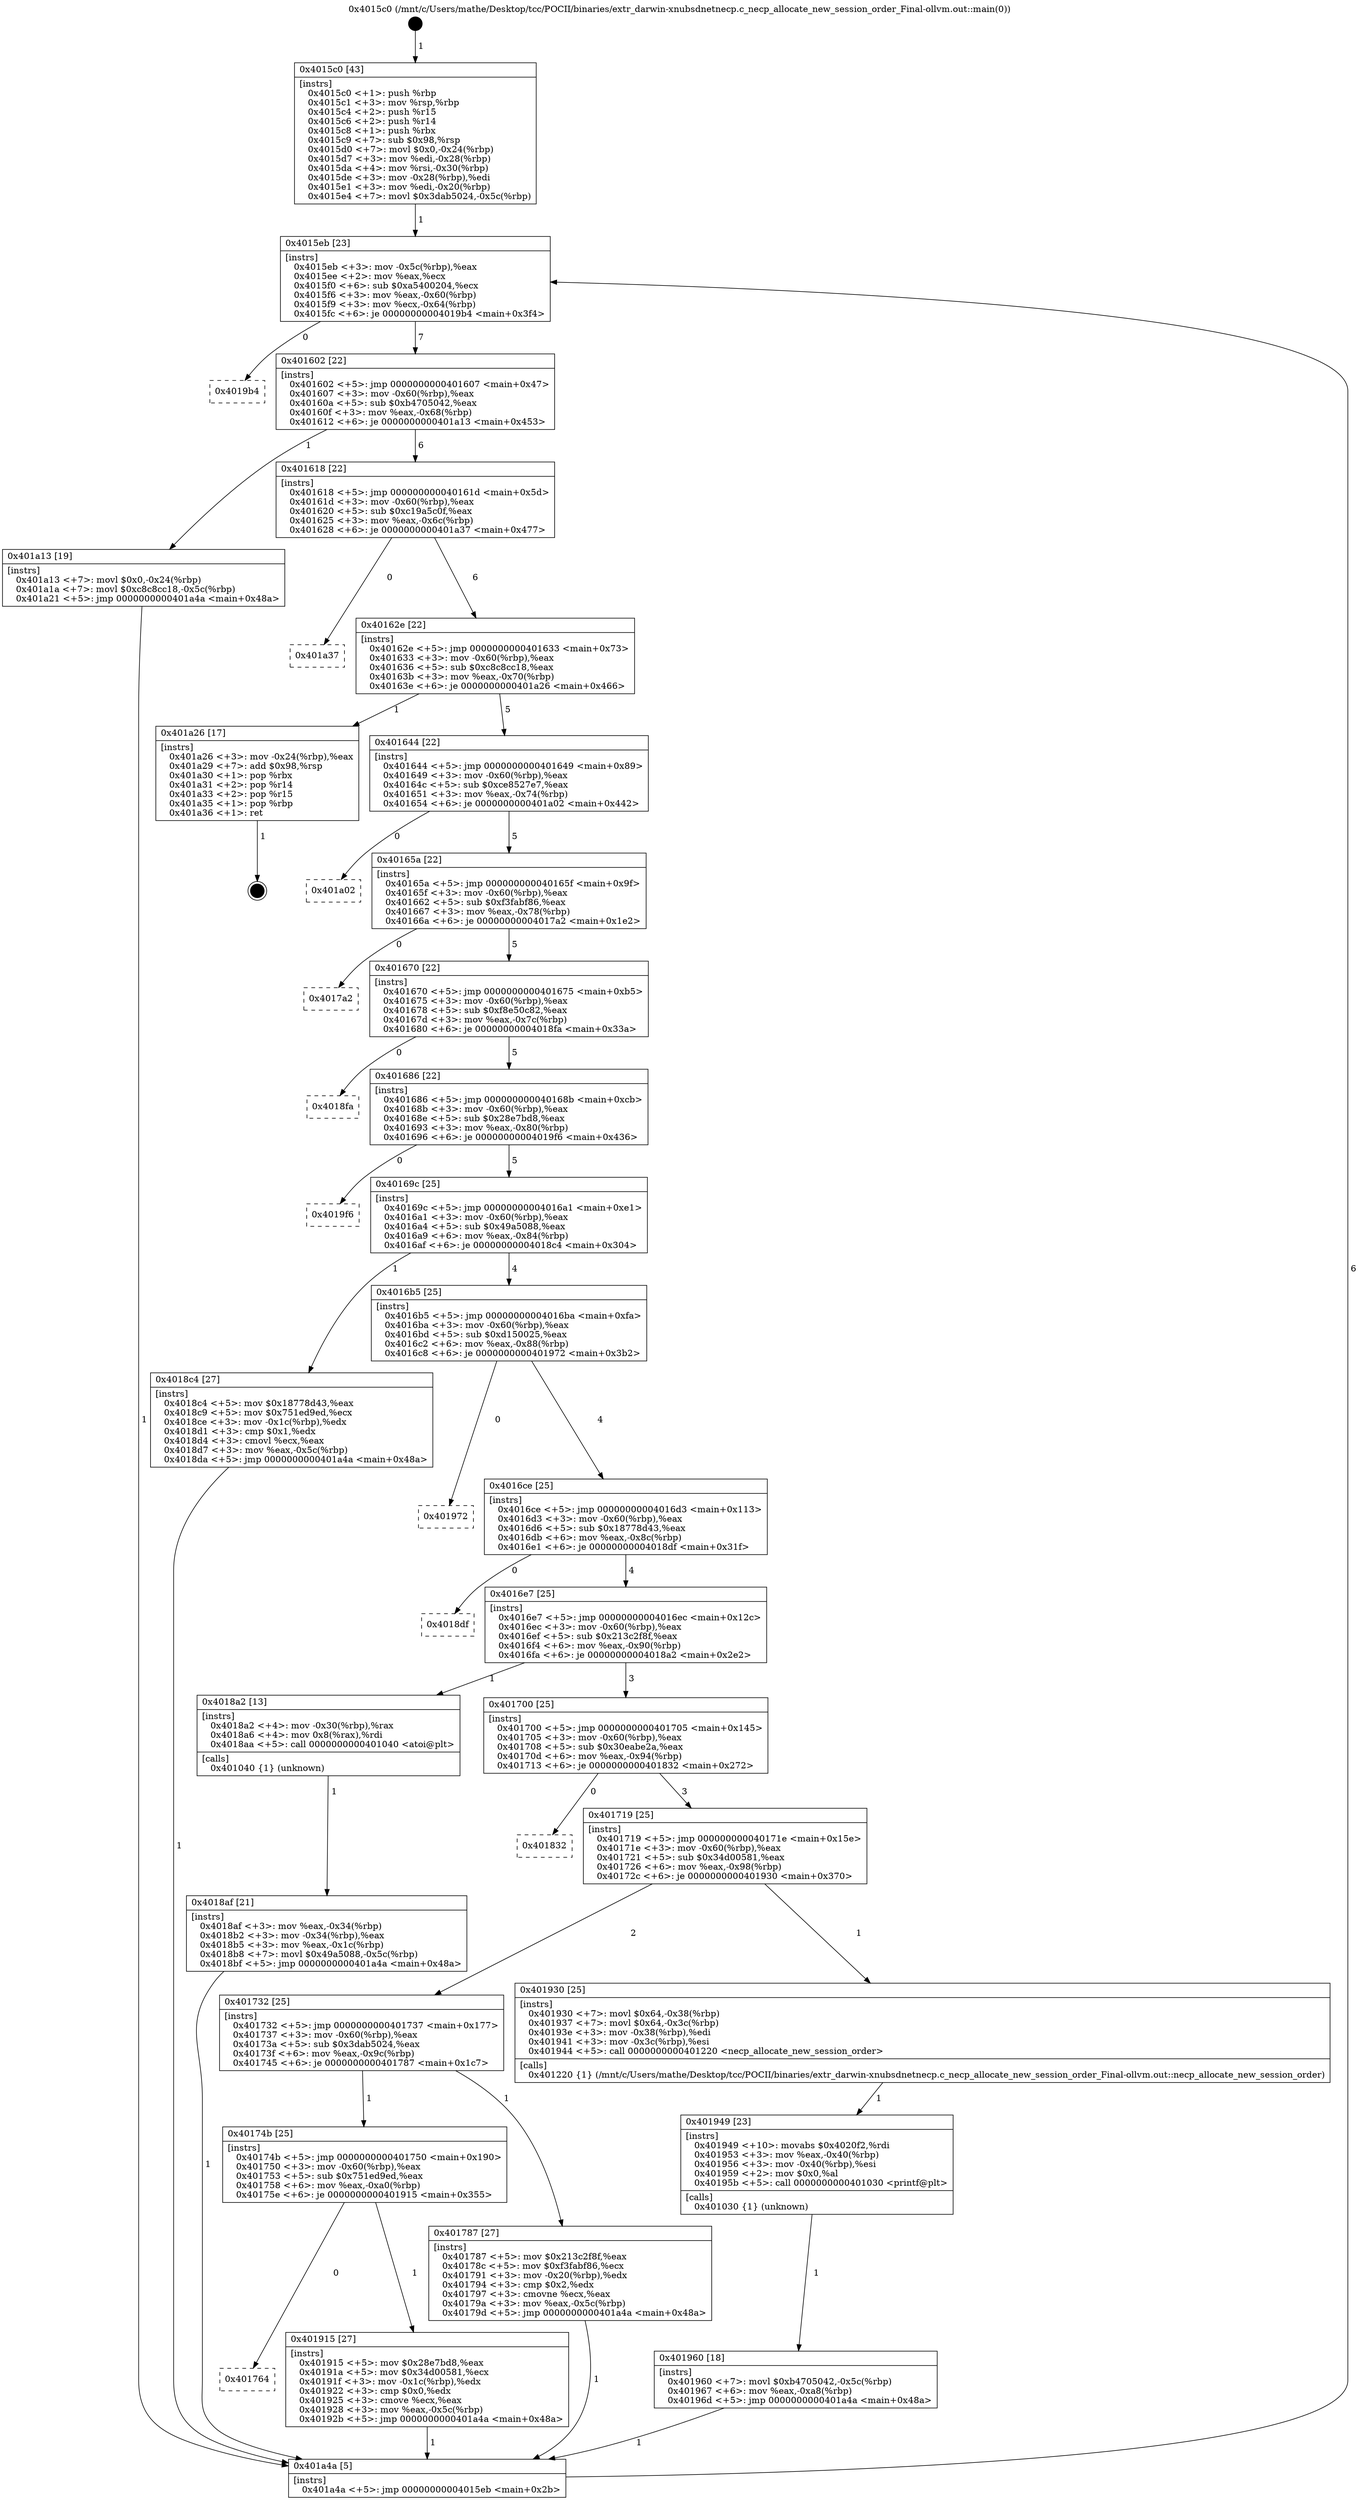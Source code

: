 digraph "0x4015c0" {
  label = "0x4015c0 (/mnt/c/Users/mathe/Desktop/tcc/POCII/binaries/extr_darwin-xnubsdnetnecp.c_necp_allocate_new_session_order_Final-ollvm.out::main(0))"
  labelloc = "t"
  node[shape=record]

  Entry [label="",width=0.3,height=0.3,shape=circle,fillcolor=black,style=filled]
  "0x4015eb" [label="{
     0x4015eb [23]\l
     | [instrs]\l
     &nbsp;&nbsp;0x4015eb \<+3\>: mov -0x5c(%rbp),%eax\l
     &nbsp;&nbsp;0x4015ee \<+2\>: mov %eax,%ecx\l
     &nbsp;&nbsp;0x4015f0 \<+6\>: sub $0xa5400204,%ecx\l
     &nbsp;&nbsp;0x4015f6 \<+3\>: mov %eax,-0x60(%rbp)\l
     &nbsp;&nbsp;0x4015f9 \<+3\>: mov %ecx,-0x64(%rbp)\l
     &nbsp;&nbsp;0x4015fc \<+6\>: je 00000000004019b4 \<main+0x3f4\>\l
  }"]
  "0x4019b4" [label="{
     0x4019b4\l
  }", style=dashed]
  "0x401602" [label="{
     0x401602 [22]\l
     | [instrs]\l
     &nbsp;&nbsp;0x401602 \<+5\>: jmp 0000000000401607 \<main+0x47\>\l
     &nbsp;&nbsp;0x401607 \<+3\>: mov -0x60(%rbp),%eax\l
     &nbsp;&nbsp;0x40160a \<+5\>: sub $0xb4705042,%eax\l
     &nbsp;&nbsp;0x40160f \<+3\>: mov %eax,-0x68(%rbp)\l
     &nbsp;&nbsp;0x401612 \<+6\>: je 0000000000401a13 \<main+0x453\>\l
  }"]
  Exit [label="",width=0.3,height=0.3,shape=circle,fillcolor=black,style=filled,peripheries=2]
  "0x401a13" [label="{
     0x401a13 [19]\l
     | [instrs]\l
     &nbsp;&nbsp;0x401a13 \<+7\>: movl $0x0,-0x24(%rbp)\l
     &nbsp;&nbsp;0x401a1a \<+7\>: movl $0xc8c8cc18,-0x5c(%rbp)\l
     &nbsp;&nbsp;0x401a21 \<+5\>: jmp 0000000000401a4a \<main+0x48a\>\l
  }"]
  "0x401618" [label="{
     0x401618 [22]\l
     | [instrs]\l
     &nbsp;&nbsp;0x401618 \<+5\>: jmp 000000000040161d \<main+0x5d\>\l
     &nbsp;&nbsp;0x40161d \<+3\>: mov -0x60(%rbp),%eax\l
     &nbsp;&nbsp;0x401620 \<+5\>: sub $0xc19a5c0f,%eax\l
     &nbsp;&nbsp;0x401625 \<+3\>: mov %eax,-0x6c(%rbp)\l
     &nbsp;&nbsp;0x401628 \<+6\>: je 0000000000401a37 \<main+0x477\>\l
  }"]
  "0x401960" [label="{
     0x401960 [18]\l
     | [instrs]\l
     &nbsp;&nbsp;0x401960 \<+7\>: movl $0xb4705042,-0x5c(%rbp)\l
     &nbsp;&nbsp;0x401967 \<+6\>: mov %eax,-0xa8(%rbp)\l
     &nbsp;&nbsp;0x40196d \<+5\>: jmp 0000000000401a4a \<main+0x48a\>\l
  }"]
  "0x401a37" [label="{
     0x401a37\l
  }", style=dashed]
  "0x40162e" [label="{
     0x40162e [22]\l
     | [instrs]\l
     &nbsp;&nbsp;0x40162e \<+5\>: jmp 0000000000401633 \<main+0x73\>\l
     &nbsp;&nbsp;0x401633 \<+3\>: mov -0x60(%rbp),%eax\l
     &nbsp;&nbsp;0x401636 \<+5\>: sub $0xc8c8cc18,%eax\l
     &nbsp;&nbsp;0x40163b \<+3\>: mov %eax,-0x70(%rbp)\l
     &nbsp;&nbsp;0x40163e \<+6\>: je 0000000000401a26 \<main+0x466\>\l
  }"]
  "0x401949" [label="{
     0x401949 [23]\l
     | [instrs]\l
     &nbsp;&nbsp;0x401949 \<+10\>: movabs $0x4020f2,%rdi\l
     &nbsp;&nbsp;0x401953 \<+3\>: mov %eax,-0x40(%rbp)\l
     &nbsp;&nbsp;0x401956 \<+3\>: mov -0x40(%rbp),%esi\l
     &nbsp;&nbsp;0x401959 \<+2\>: mov $0x0,%al\l
     &nbsp;&nbsp;0x40195b \<+5\>: call 0000000000401030 \<printf@plt\>\l
     | [calls]\l
     &nbsp;&nbsp;0x401030 \{1\} (unknown)\l
  }"]
  "0x401a26" [label="{
     0x401a26 [17]\l
     | [instrs]\l
     &nbsp;&nbsp;0x401a26 \<+3\>: mov -0x24(%rbp),%eax\l
     &nbsp;&nbsp;0x401a29 \<+7\>: add $0x98,%rsp\l
     &nbsp;&nbsp;0x401a30 \<+1\>: pop %rbx\l
     &nbsp;&nbsp;0x401a31 \<+2\>: pop %r14\l
     &nbsp;&nbsp;0x401a33 \<+2\>: pop %r15\l
     &nbsp;&nbsp;0x401a35 \<+1\>: pop %rbp\l
     &nbsp;&nbsp;0x401a36 \<+1\>: ret\l
  }"]
  "0x401644" [label="{
     0x401644 [22]\l
     | [instrs]\l
     &nbsp;&nbsp;0x401644 \<+5\>: jmp 0000000000401649 \<main+0x89\>\l
     &nbsp;&nbsp;0x401649 \<+3\>: mov -0x60(%rbp),%eax\l
     &nbsp;&nbsp;0x40164c \<+5\>: sub $0xce8527e7,%eax\l
     &nbsp;&nbsp;0x401651 \<+3\>: mov %eax,-0x74(%rbp)\l
     &nbsp;&nbsp;0x401654 \<+6\>: je 0000000000401a02 \<main+0x442\>\l
  }"]
  "0x401764" [label="{
     0x401764\l
  }", style=dashed]
  "0x401a02" [label="{
     0x401a02\l
  }", style=dashed]
  "0x40165a" [label="{
     0x40165a [22]\l
     | [instrs]\l
     &nbsp;&nbsp;0x40165a \<+5\>: jmp 000000000040165f \<main+0x9f\>\l
     &nbsp;&nbsp;0x40165f \<+3\>: mov -0x60(%rbp),%eax\l
     &nbsp;&nbsp;0x401662 \<+5\>: sub $0xf3fabf86,%eax\l
     &nbsp;&nbsp;0x401667 \<+3\>: mov %eax,-0x78(%rbp)\l
     &nbsp;&nbsp;0x40166a \<+6\>: je 00000000004017a2 \<main+0x1e2\>\l
  }"]
  "0x401915" [label="{
     0x401915 [27]\l
     | [instrs]\l
     &nbsp;&nbsp;0x401915 \<+5\>: mov $0x28e7bd8,%eax\l
     &nbsp;&nbsp;0x40191a \<+5\>: mov $0x34d00581,%ecx\l
     &nbsp;&nbsp;0x40191f \<+3\>: mov -0x1c(%rbp),%edx\l
     &nbsp;&nbsp;0x401922 \<+3\>: cmp $0x0,%edx\l
     &nbsp;&nbsp;0x401925 \<+3\>: cmove %ecx,%eax\l
     &nbsp;&nbsp;0x401928 \<+3\>: mov %eax,-0x5c(%rbp)\l
     &nbsp;&nbsp;0x40192b \<+5\>: jmp 0000000000401a4a \<main+0x48a\>\l
  }"]
  "0x4017a2" [label="{
     0x4017a2\l
  }", style=dashed]
  "0x401670" [label="{
     0x401670 [22]\l
     | [instrs]\l
     &nbsp;&nbsp;0x401670 \<+5\>: jmp 0000000000401675 \<main+0xb5\>\l
     &nbsp;&nbsp;0x401675 \<+3\>: mov -0x60(%rbp),%eax\l
     &nbsp;&nbsp;0x401678 \<+5\>: sub $0xf8e50c82,%eax\l
     &nbsp;&nbsp;0x40167d \<+3\>: mov %eax,-0x7c(%rbp)\l
     &nbsp;&nbsp;0x401680 \<+6\>: je 00000000004018fa \<main+0x33a\>\l
  }"]
  "0x4018af" [label="{
     0x4018af [21]\l
     | [instrs]\l
     &nbsp;&nbsp;0x4018af \<+3\>: mov %eax,-0x34(%rbp)\l
     &nbsp;&nbsp;0x4018b2 \<+3\>: mov -0x34(%rbp),%eax\l
     &nbsp;&nbsp;0x4018b5 \<+3\>: mov %eax,-0x1c(%rbp)\l
     &nbsp;&nbsp;0x4018b8 \<+7\>: movl $0x49a5088,-0x5c(%rbp)\l
     &nbsp;&nbsp;0x4018bf \<+5\>: jmp 0000000000401a4a \<main+0x48a\>\l
  }"]
  "0x4018fa" [label="{
     0x4018fa\l
  }", style=dashed]
  "0x401686" [label="{
     0x401686 [22]\l
     | [instrs]\l
     &nbsp;&nbsp;0x401686 \<+5\>: jmp 000000000040168b \<main+0xcb\>\l
     &nbsp;&nbsp;0x40168b \<+3\>: mov -0x60(%rbp),%eax\l
     &nbsp;&nbsp;0x40168e \<+5\>: sub $0x28e7bd8,%eax\l
     &nbsp;&nbsp;0x401693 \<+3\>: mov %eax,-0x80(%rbp)\l
     &nbsp;&nbsp;0x401696 \<+6\>: je 00000000004019f6 \<main+0x436\>\l
  }"]
  "0x4015c0" [label="{
     0x4015c0 [43]\l
     | [instrs]\l
     &nbsp;&nbsp;0x4015c0 \<+1\>: push %rbp\l
     &nbsp;&nbsp;0x4015c1 \<+3\>: mov %rsp,%rbp\l
     &nbsp;&nbsp;0x4015c4 \<+2\>: push %r15\l
     &nbsp;&nbsp;0x4015c6 \<+2\>: push %r14\l
     &nbsp;&nbsp;0x4015c8 \<+1\>: push %rbx\l
     &nbsp;&nbsp;0x4015c9 \<+7\>: sub $0x98,%rsp\l
     &nbsp;&nbsp;0x4015d0 \<+7\>: movl $0x0,-0x24(%rbp)\l
     &nbsp;&nbsp;0x4015d7 \<+3\>: mov %edi,-0x28(%rbp)\l
     &nbsp;&nbsp;0x4015da \<+4\>: mov %rsi,-0x30(%rbp)\l
     &nbsp;&nbsp;0x4015de \<+3\>: mov -0x28(%rbp),%edi\l
     &nbsp;&nbsp;0x4015e1 \<+3\>: mov %edi,-0x20(%rbp)\l
     &nbsp;&nbsp;0x4015e4 \<+7\>: movl $0x3dab5024,-0x5c(%rbp)\l
  }"]
  "0x4019f6" [label="{
     0x4019f6\l
  }", style=dashed]
  "0x40169c" [label="{
     0x40169c [25]\l
     | [instrs]\l
     &nbsp;&nbsp;0x40169c \<+5\>: jmp 00000000004016a1 \<main+0xe1\>\l
     &nbsp;&nbsp;0x4016a1 \<+3\>: mov -0x60(%rbp),%eax\l
     &nbsp;&nbsp;0x4016a4 \<+5\>: sub $0x49a5088,%eax\l
     &nbsp;&nbsp;0x4016a9 \<+6\>: mov %eax,-0x84(%rbp)\l
     &nbsp;&nbsp;0x4016af \<+6\>: je 00000000004018c4 \<main+0x304\>\l
  }"]
  "0x401a4a" [label="{
     0x401a4a [5]\l
     | [instrs]\l
     &nbsp;&nbsp;0x401a4a \<+5\>: jmp 00000000004015eb \<main+0x2b\>\l
  }"]
  "0x4018c4" [label="{
     0x4018c4 [27]\l
     | [instrs]\l
     &nbsp;&nbsp;0x4018c4 \<+5\>: mov $0x18778d43,%eax\l
     &nbsp;&nbsp;0x4018c9 \<+5\>: mov $0x751ed9ed,%ecx\l
     &nbsp;&nbsp;0x4018ce \<+3\>: mov -0x1c(%rbp),%edx\l
     &nbsp;&nbsp;0x4018d1 \<+3\>: cmp $0x1,%edx\l
     &nbsp;&nbsp;0x4018d4 \<+3\>: cmovl %ecx,%eax\l
     &nbsp;&nbsp;0x4018d7 \<+3\>: mov %eax,-0x5c(%rbp)\l
     &nbsp;&nbsp;0x4018da \<+5\>: jmp 0000000000401a4a \<main+0x48a\>\l
  }"]
  "0x4016b5" [label="{
     0x4016b5 [25]\l
     | [instrs]\l
     &nbsp;&nbsp;0x4016b5 \<+5\>: jmp 00000000004016ba \<main+0xfa\>\l
     &nbsp;&nbsp;0x4016ba \<+3\>: mov -0x60(%rbp),%eax\l
     &nbsp;&nbsp;0x4016bd \<+5\>: sub $0xd150025,%eax\l
     &nbsp;&nbsp;0x4016c2 \<+6\>: mov %eax,-0x88(%rbp)\l
     &nbsp;&nbsp;0x4016c8 \<+6\>: je 0000000000401972 \<main+0x3b2\>\l
  }"]
  "0x40174b" [label="{
     0x40174b [25]\l
     | [instrs]\l
     &nbsp;&nbsp;0x40174b \<+5\>: jmp 0000000000401750 \<main+0x190\>\l
     &nbsp;&nbsp;0x401750 \<+3\>: mov -0x60(%rbp),%eax\l
     &nbsp;&nbsp;0x401753 \<+5\>: sub $0x751ed9ed,%eax\l
     &nbsp;&nbsp;0x401758 \<+6\>: mov %eax,-0xa0(%rbp)\l
     &nbsp;&nbsp;0x40175e \<+6\>: je 0000000000401915 \<main+0x355\>\l
  }"]
  "0x401972" [label="{
     0x401972\l
  }", style=dashed]
  "0x4016ce" [label="{
     0x4016ce [25]\l
     | [instrs]\l
     &nbsp;&nbsp;0x4016ce \<+5\>: jmp 00000000004016d3 \<main+0x113\>\l
     &nbsp;&nbsp;0x4016d3 \<+3\>: mov -0x60(%rbp),%eax\l
     &nbsp;&nbsp;0x4016d6 \<+5\>: sub $0x18778d43,%eax\l
     &nbsp;&nbsp;0x4016db \<+6\>: mov %eax,-0x8c(%rbp)\l
     &nbsp;&nbsp;0x4016e1 \<+6\>: je 00000000004018df \<main+0x31f\>\l
  }"]
  "0x401787" [label="{
     0x401787 [27]\l
     | [instrs]\l
     &nbsp;&nbsp;0x401787 \<+5\>: mov $0x213c2f8f,%eax\l
     &nbsp;&nbsp;0x40178c \<+5\>: mov $0xf3fabf86,%ecx\l
     &nbsp;&nbsp;0x401791 \<+3\>: mov -0x20(%rbp),%edx\l
     &nbsp;&nbsp;0x401794 \<+3\>: cmp $0x2,%edx\l
     &nbsp;&nbsp;0x401797 \<+3\>: cmovne %ecx,%eax\l
     &nbsp;&nbsp;0x40179a \<+3\>: mov %eax,-0x5c(%rbp)\l
     &nbsp;&nbsp;0x40179d \<+5\>: jmp 0000000000401a4a \<main+0x48a\>\l
  }"]
  "0x4018df" [label="{
     0x4018df\l
  }", style=dashed]
  "0x4016e7" [label="{
     0x4016e7 [25]\l
     | [instrs]\l
     &nbsp;&nbsp;0x4016e7 \<+5\>: jmp 00000000004016ec \<main+0x12c\>\l
     &nbsp;&nbsp;0x4016ec \<+3\>: mov -0x60(%rbp),%eax\l
     &nbsp;&nbsp;0x4016ef \<+5\>: sub $0x213c2f8f,%eax\l
     &nbsp;&nbsp;0x4016f4 \<+6\>: mov %eax,-0x90(%rbp)\l
     &nbsp;&nbsp;0x4016fa \<+6\>: je 00000000004018a2 \<main+0x2e2\>\l
  }"]
  "0x401732" [label="{
     0x401732 [25]\l
     | [instrs]\l
     &nbsp;&nbsp;0x401732 \<+5\>: jmp 0000000000401737 \<main+0x177\>\l
     &nbsp;&nbsp;0x401737 \<+3\>: mov -0x60(%rbp),%eax\l
     &nbsp;&nbsp;0x40173a \<+5\>: sub $0x3dab5024,%eax\l
     &nbsp;&nbsp;0x40173f \<+6\>: mov %eax,-0x9c(%rbp)\l
     &nbsp;&nbsp;0x401745 \<+6\>: je 0000000000401787 \<main+0x1c7\>\l
  }"]
  "0x4018a2" [label="{
     0x4018a2 [13]\l
     | [instrs]\l
     &nbsp;&nbsp;0x4018a2 \<+4\>: mov -0x30(%rbp),%rax\l
     &nbsp;&nbsp;0x4018a6 \<+4\>: mov 0x8(%rax),%rdi\l
     &nbsp;&nbsp;0x4018aa \<+5\>: call 0000000000401040 \<atoi@plt\>\l
     | [calls]\l
     &nbsp;&nbsp;0x401040 \{1\} (unknown)\l
  }"]
  "0x401700" [label="{
     0x401700 [25]\l
     | [instrs]\l
     &nbsp;&nbsp;0x401700 \<+5\>: jmp 0000000000401705 \<main+0x145\>\l
     &nbsp;&nbsp;0x401705 \<+3\>: mov -0x60(%rbp),%eax\l
     &nbsp;&nbsp;0x401708 \<+5\>: sub $0x30eabe2a,%eax\l
     &nbsp;&nbsp;0x40170d \<+6\>: mov %eax,-0x94(%rbp)\l
     &nbsp;&nbsp;0x401713 \<+6\>: je 0000000000401832 \<main+0x272\>\l
  }"]
  "0x401930" [label="{
     0x401930 [25]\l
     | [instrs]\l
     &nbsp;&nbsp;0x401930 \<+7\>: movl $0x64,-0x38(%rbp)\l
     &nbsp;&nbsp;0x401937 \<+7\>: movl $0x64,-0x3c(%rbp)\l
     &nbsp;&nbsp;0x40193e \<+3\>: mov -0x38(%rbp),%edi\l
     &nbsp;&nbsp;0x401941 \<+3\>: mov -0x3c(%rbp),%esi\l
     &nbsp;&nbsp;0x401944 \<+5\>: call 0000000000401220 \<necp_allocate_new_session_order\>\l
     | [calls]\l
     &nbsp;&nbsp;0x401220 \{1\} (/mnt/c/Users/mathe/Desktop/tcc/POCII/binaries/extr_darwin-xnubsdnetnecp.c_necp_allocate_new_session_order_Final-ollvm.out::necp_allocate_new_session_order)\l
  }"]
  "0x401832" [label="{
     0x401832\l
  }", style=dashed]
  "0x401719" [label="{
     0x401719 [25]\l
     | [instrs]\l
     &nbsp;&nbsp;0x401719 \<+5\>: jmp 000000000040171e \<main+0x15e\>\l
     &nbsp;&nbsp;0x40171e \<+3\>: mov -0x60(%rbp),%eax\l
     &nbsp;&nbsp;0x401721 \<+5\>: sub $0x34d00581,%eax\l
     &nbsp;&nbsp;0x401726 \<+6\>: mov %eax,-0x98(%rbp)\l
     &nbsp;&nbsp;0x40172c \<+6\>: je 0000000000401930 \<main+0x370\>\l
  }"]
  Entry -> "0x4015c0" [label=" 1"]
  "0x4015eb" -> "0x4019b4" [label=" 0"]
  "0x4015eb" -> "0x401602" [label=" 7"]
  "0x401a26" -> Exit [label=" 1"]
  "0x401602" -> "0x401a13" [label=" 1"]
  "0x401602" -> "0x401618" [label=" 6"]
  "0x401a13" -> "0x401a4a" [label=" 1"]
  "0x401618" -> "0x401a37" [label=" 0"]
  "0x401618" -> "0x40162e" [label=" 6"]
  "0x401960" -> "0x401a4a" [label=" 1"]
  "0x40162e" -> "0x401a26" [label=" 1"]
  "0x40162e" -> "0x401644" [label=" 5"]
  "0x401949" -> "0x401960" [label=" 1"]
  "0x401644" -> "0x401a02" [label=" 0"]
  "0x401644" -> "0x40165a" [label=" 5"]
  "0x401930" -> "0x401949" [label=" 1"]
  "0x40165a" -> "0x4017a2" [label=" 0"]
  "0x40165a" -> "0x401670" [label=" 5"]
  "0x401915" -> "0x401a4a" [label=" 1"]
  "0x401670" -> "0x4018fa" [label=" 0"]
  "0x401670" -> "0x401686" [label=" 5"]
  "0x40174b" -> "0x401915" [label=" 1"]
  "0x401686" -> "0x4019f6" [label=" 0"]
  "0x401686" -> "0x40169c" [label=" 5"]
  "0x40174b" -> "0x401764" [label=" 0"]
  "0x40169c" -> "0x4018c4" [label=" 1"]
  "0x40169c" -> "0x4016b5" [label=" 4"]
  "0x4018c4" -> "0x401a4a" [label=" 1"]
  "0x4016b5" -> "0x401972" [label=" 0"]
  "0x4016b5" -> "0x4016ce" [label=" 4"]
  "0x4018af" -> "0x401a4a" [label=" 1"]
  "0x4016ce" -> "0x4018df" [label=" 0"]
  "0x4016ce" -> "0x4016e7" [label=" 4"]
  "0x4018a2" -> "0x4018af" [label=" 1"]
  "0x4016e7" -> "0x4018a2" [label=" 1"]
  "0x4016e7" -> "0x401700" [label=" 3"]
  "0x4015c0" -> "0x4015eb" [label=" 1"]
  "0x401700" -> "0x401832" [label=" 0"]
  "0x401700" -> "0x401719" [label=" 3"]
  "0x401787" -> "0x401a4a" [label=" 1"]
  "0x401719" -> "0x401930" [label=" 1"]
  "0x401719" -> "0x401732" [label=" 2"]
  "0x401a4a" -> "0x4015eb" [label=" 6"]
  "0x401732" -> "0x401787" [label=" 1"]
  "0x401732" -> "0x40174b" [label=" 1"]
}

